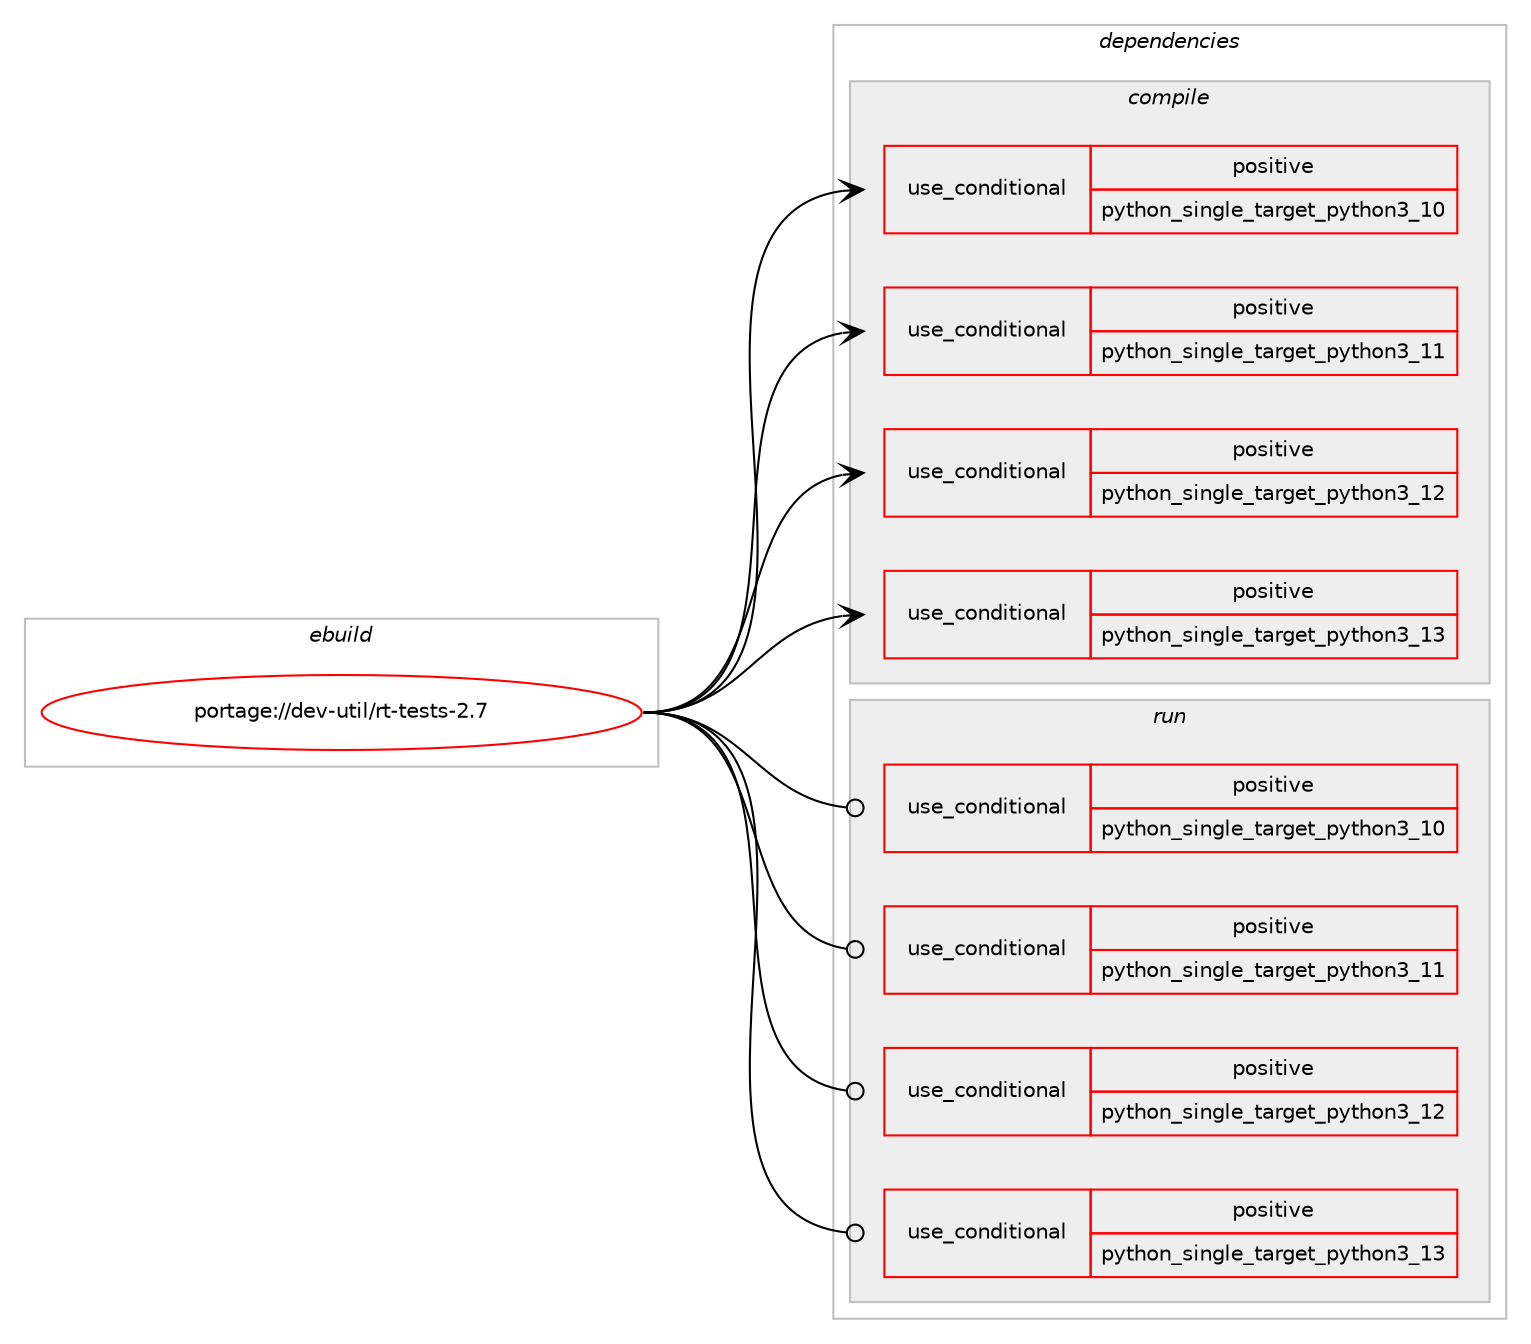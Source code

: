 digraph prolog {

# *************
# Graph options
# *************

newrank=true;
concentrate=true;
compound=true;
graph [rankdir=LR,fontname=Helvetica,fontsize=10,ranksep=1.5];#, ranksep=2.5, nodesep=0.2];
edge  [arrowhead=vee];
node  [fontname=Helvetica,fontsize=10];

# **********
# The ebuild
# **********

subgraph cluster_leftcol {
color=gray;
rank=same;
label=<<i>ebuild</i>>;
id [label="portage://dev-util/rt-tests-2.7", color=red, width=4, href="../dev-util/rt-tests-2.7.svg"];
}

# ****************
# The dependencies
# ****************

subgraph cluster_midcol {
color=gray;
label=<<i>dependencies</i>>;
subgraph cluster_compile {
fillcolor="#eeeeee";
style=filled;
label=<<i>compile</i>>;
subgraph cond60269 {
dependency111985 [label=<<TABLE BORDER="0" CELLBORDER="1" CELLSPACING="0" CELLPADDING="4"><TR><TD ROWSPAN="3" CELLPADDING="10">use_conditional</TD></TR><TR><TD>positive</TD></TR><TR><TD>python_single_target_python3_10</TD></TR></TABLE>>, shape=none, color=red];
# *** BEGIN UNKNOWN DEPENDENCY TYPE (TODO) ***
# dependency111985 -> package_dependency(portage://dev-util/rt-tests-2.7,install,no,dev-lang,python,none,[,,],[slot(3.10)],[])
# *** END UNKNOWN DEPENDENCY TYPE (TODO) ***

}
id:e -> dependency111985:w [weight=20,style="solid",arrowhead="vee"];
subgraph cond60270 {
dependency111986 [label=<<TABLE BORDER="0" CELLBORDER="1" CELLSPACING="0" CELLPADDING="4"><TR><TD ROWSPAN="3" CELLPADDING="10">use_conditional</TD></TR><TR><TD>positive</TD></TR><TR><TD>python_single_target_python3_11</TD></TR></TABLE>>, shape=none, color=red];
# *** BEGIN UNKNOWN DEPENDENCY TYPE (TODO) ***
# dependency111986 -> package_dependency(portage://dev-util/rt-tests-2.7,install,no,dev-lang,python,none,[,,],[slot(3.11)],[])
# *** END UNKNOWN DEPENDENCY TYPE (TODO) ***

}
id:e -> dependency111986:w [weight=20,style="solid",arrowhead="vee"];
subgraph cond60271 {
dependency111987 [label=<<TABLE BORDER="0" CELLBORDER="1" CELLSPACING="0" CELLPADDING="4"><TR><TD ROWSPAN="3" CELLPADDING="10">use_conditional</TD></TR><TR><TD>positive</TD></TR><TR><TD>python_single_target_python3_12</TD></TR></TABLE>>, shape=none, color=red];
# *** BEGIN UNKNOWN DEPENDENCY TYPE (TODO) ***
# dependency111987 -> package_dependency(portage://dev-util/rt-tests-2.7,install,no,dev-lang,python,none,[,,],[slot(3.12)],[])
# *** END UNKNOWN DEPENDENCY TYPE (TODO) ***

}
id:e -> dependency111987:w [weight=20,style="solid",arrowhead="vee"];
subgraph cond60272 {
dependency111988 [label=<<TABLE BORDER="0" CELLBORDER="1" CELLSPACING="0" CELLPADDING="4"><TR><TD ROWSPAN="3" CELLPADDING="10">use_conditional</TD></TR><TR><TD>positive</TD></TR><TR><TD>python_single_target_python3_13</TD></TR></TABLE>>, shape=none, color=red];
# *** BEGIN UNKNOWN DEPENDENCY TYPE (TODO) ***
# dependency111988 -> package_dependency(portage://dev-util/rt-tests-2.7,install,no,dev-lang,python,none,[,,],[slot(3.13)],[])
# *** END UNKNOWN DEPENDENCY TYPE (TODO) ***

}
id:e -> dependency111988:w [weight=20,style="solid",arrowhead="vee"];
# *** BEGIN UNKNOWN DEPENDENCY TYPE (TODO) ***
# id -> package_dependency(portage://dev-util/rt-tests-2.7,install,no,sys-process,numactl,none,[,,],[],[])
# *** END UNKNOWN DEPENDENCY TYPE (TODO) ***

}
subgraph cluster_compileandrun {
fillcolor="#eeeeee";
style=filled;
label=<<i>compile and run</i>>;
}
subgraph cluster_run {
fillcolor="#eeeeee";
style=filled;
label=<<i>run</i>>;
subgraph cond60273 {
dependency111989 [label=<<TABLE BORDER="0" CELLBORDER="1" CELLSPACING="0" CELLPADDING="4"><TR><TD ROWSPAN="3" CELLPADDING="10">use_conditional</TD></TR><TR><TD>positive</TD></TR><TR><TD>python_single_target_python3_10</TD></TR></TABLE>>, shape=none, color=red];
# *** BEGIN UNKNOWN DEPENDENCY TYPE (TODO) ***
# dependency111989 -> package_dependency(portage://dev-util/rt-tests-2.7,run,no,dev-lang,python,none,[,,],[slot(3.10)],[])
# *** END UNKNOWN DEPENDENCY TYPE (TODO) ***

}
id:e -> dependency111989:w [weight=20,style="solid",arrowhead="odot"];
subgraph cond60274 {
dependency111990 [label=<<TABLE BORDER="0" CELLBORDER="1" CELLSPACING="0" CELLPADDING="4"><TR><TD ROWSPAN="3" CELLPADDING="10">use_conditional</TD></TR><TR><TD>positive</TD></TR><TR><TD>python_single_target_python3_11</TD></TR></TABLE>>, shape=none, color=red];
# *** BEGIN UNKNOWN DEPENDENCY TYPE (TODO) ***
# dependency111990 -> package_dependency(portage://dev-util/rt-tests-2.7,run,no,dev-lang,python,none,[,,],[slot(3.11)],[])
# *** END UNKNOWN DEPENDENCY TYPE (TODO) ***

}
id:e -> dependency111990:w [weight=20,style="solid",arrowhead="odot"];
subgraph cond60275 {
dependency111991 [label=<<TABLE BORDER="0" CELLBORDER="1" CELLSPACING="0" CELLPADDING="4"><TR><TD ROWSPAN="3" CELLPADDING="10">use_conditional</TD></TR><TR><TD>positive</TD></TR><TR><TD>python_single_target_python3_12</TD></TR></TABLE>>, shape=none, color=red];
# *** BEGIN UNKNOWN DEPENDENCY TYPE (TODO) ***
# dependency111991 -> package_dependency(portage://dev-util/rt-tests-2.7,run,no,dev-lang,python,none,[,,],[slot(3.12)],[])
# *** END UNKNOWN DEPENDENCY TYPE (TODO) ***

}
id:e -> dependency111991:w [weight=20,style="solid",arrowhead="odot"];
subgraph cond60276 {
dependency111992 [label=<<TABLE BORDER="0" CELLBORDER="1" CELLSPACING="0" CELLPADDING="4"><TR><TD ROWSPAN="3" CELLPADDING="10">use_conditional</TD></TR><TR><TD>positive</TD></TR><TR><TD>python_single_target_python3_13</TD></TR></TABLE>>, shape=none, color=red];
# *** BEGIN UNKNOWN DEPENDENCY TYPE (TODO) ***
# dependency111992 -> package_dependency(portage://dev-util/rt-tests-2.7,run,no,dev-lang,python,none,[,,],[slot(3.13)],[])
# *** END UNKNOWN DEPENDENCY TYPE (TODO) ***

}
id:e -> dependency111992:w [weight=20,style="solid",arrowhead="odot"];
# *** BEGIN UNKNOWN DEPENDENCY TYPE (TODO) ***
# id -> package_dependency(portage://dev-util/rt-tests-2.7,run,no,sys-process,numactl,none,[,,],[],[])
# *** END UNKNOWN DEPENDENCY TYPE (TODO) ***

}
}

# **************
# The candidates
# **************

subgraph cluster_choices {
rank=same;
color=gray;
label=<<i>candidates</i>>;

}

}
